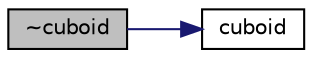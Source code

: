 digraph "~cuboid"
{
  bgcolor="transparent";
  edge [fontname="Helvetica",fontsize="10",labelfontname="Helvetica",labelfontsize="10"];
  node [fontname="Helvetica",fontsize="10",shape=record];
  rankdir="LR";
  Node1 [label="~cuboid",height=0.2,width=0.4,color="black", fillcolor="grey75", style="filled" fontcolor="black"];
  Node1 -> Node2 [color="midnightblue",fontsize="10",style="solid",fontname="Helvetica"];
  Node2 [label="cuboid",height=0.2,width=0.4,color="black",URL="$classFoam_1_1RBD_1_1cuboid.html#ac6e586cd24bdfbe7d8f9934765ae281f",tooltip="Construct from name, mass, centre of mass and lengths of the sides. "];
}
